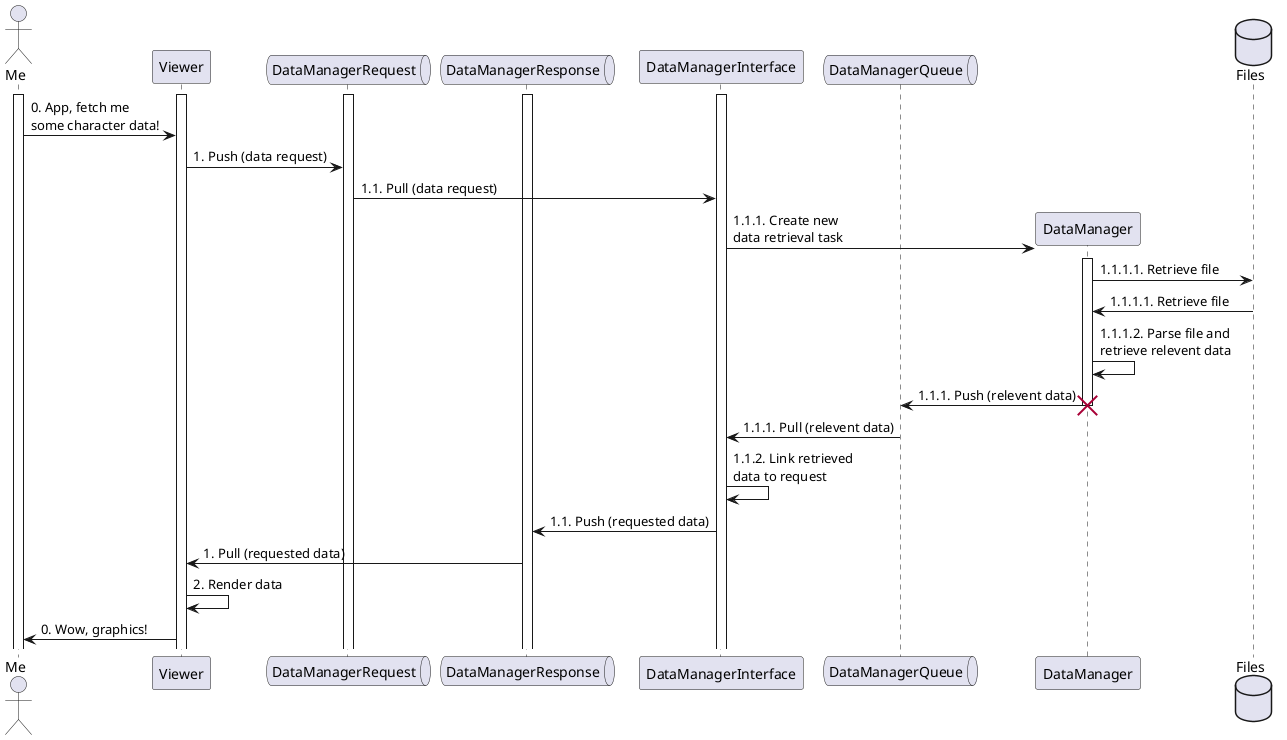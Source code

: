 @startuml normal_sequence

actor Me

participant Viewer
queue DataManagerRequest
queue DataManagerResponse
participant DataManagerInterface
queue DataManagerQueue
participant DataManager
database Files

activate Me
activate Viewer
activate DataManagerInterface
activate DataManagerRequest
activate DataManagerResponse

Me -> Viewer : 0. App, fetch me\nsome character data!

Viewer -> DataManagerRequest : 1. Push (data request)
DataManagerRequest -> DataManagerInterface : 1.1. Pull (data request)

create DataManager
DataManagerInterface -> DataManager : 1.1.1. Create new\ndata retrieval task
activate DataManager

DataManager -> Files : 1.1.1.1. Retrieve file
Files -> DataManager : 1.1.1.1. Retrieve file
DataManager -> DataManager : 1.1.1.2. Parse file and\nretrieve relevent data
DataManager -> DataManagerQueue : 1.1.1. Push (relevent data)

deactivate DataManager
destroy DataManager

DataManagerQueue -> DataManagerInterface : 1.1.1. Pull (relevent data)
DataManagerInterface -> DataManagerInterface : 1.1.2. Link retrieved\ndata to request

DataManagerInterface -> DataManagerResponse : 1.1. Push (requested data)
DataManagerResponse -> Viewer : 1. Pull (requested data)

Viewer -> Viewer : 2. Render data

Viewer -> Me : 0. Wow, graphics!

@enduml
